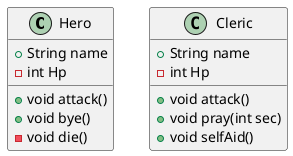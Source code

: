 @startuml
'https://plantuml.com/class-diagram

class Hero
{
    +String name
    -int Hp

    +void attack()
    +void bye()
    -void die()
}

class Cleric
{
        +String name
        -int Hp

        +void attack()
        +void pray(int sec)
        +void selfAid()
}

@enduml